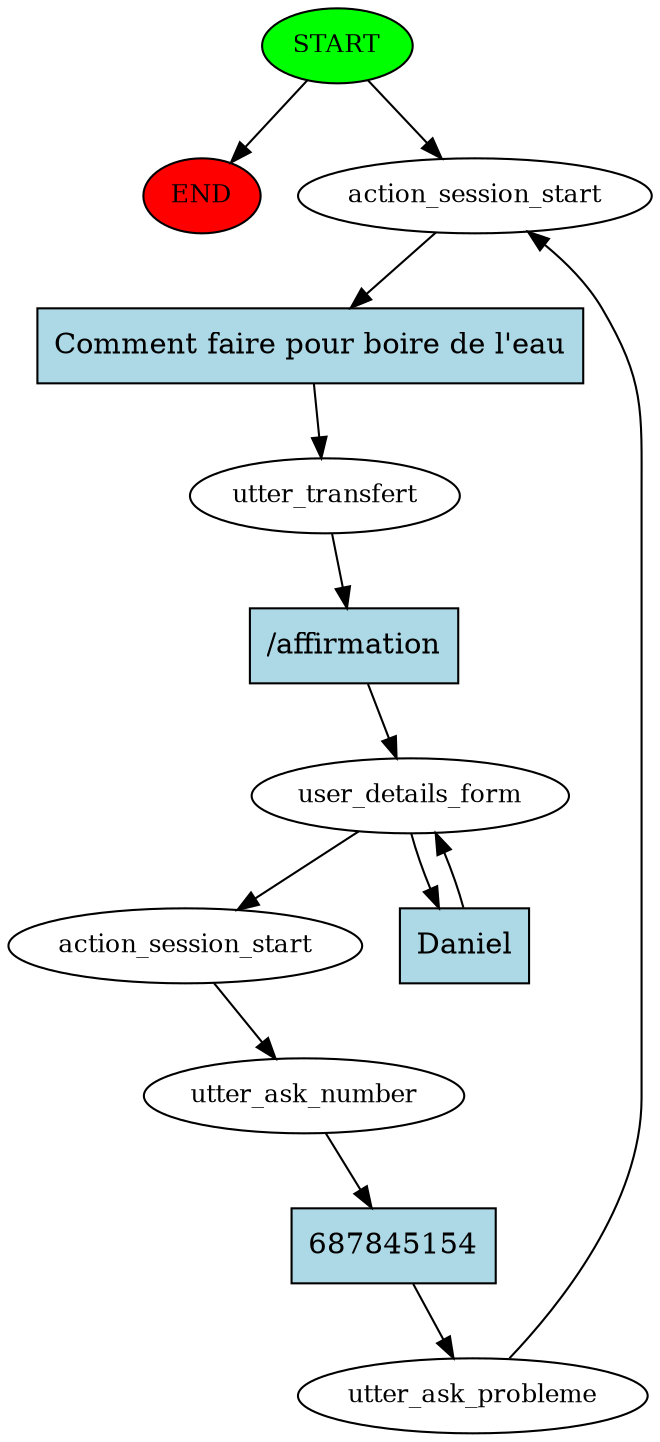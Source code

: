 digraph  {
0 [class="start active", fillcolor=green, fontsize=12, label=START, style=filled];
"-1" [class=end, fillcolor=red, fontsize=12, label=END, style=filled];
1 [class=active, fontsize=12, label=action_session_start];
2 [class="active dashed", fontsize=12, label=utter_transfert];
3 [class=active, fontsize=12, label=user_details_form];
5 [class=active, fontsize=12, label=action_session_start];
6 [class=active, fontsize=12, label=utter_ask_number];
7 [class=active, fontsize=12, label=utter_ask_probleme];
10 [class="intent active", fillcolor=lightblue, label="Comment faire pour boire de l'eau", shape=rect, style=filled];
11 [class="intent active", fillcolor=lightblue, label="/affirmation", shape=rect, style=filled];
12 [class="intent active", fillcolor=lightblue, label=Daniel, shape=rect, style=filled];
13 [class="intent active", fillcolor=lightblue, label=687845154, shape=rect, style=filled];
0 -> "-1"  [class="", key=NONE, label=""];
0 -> 1  [class=active, key=NONE, label=""];
1 -> 10  [class=active, key=0];
2 -> 11  [class=active, key=0];
3 -> 5  [class=active, key=NONE, label=""];
3 -> 12  [class=active, key=0];
5 -> 6  [class=active, key=NONE, label=""];
6 -> 13  [class=active, key=0];
7 -> 1  [class=active, key=NONE, label=""];
10 -> 2  [class=active, key=0];
11 -> 3  [class=active, key=0];
12 -> 3  [class=active, key=0];
13 -> 7  [class=active, key=0];
}
